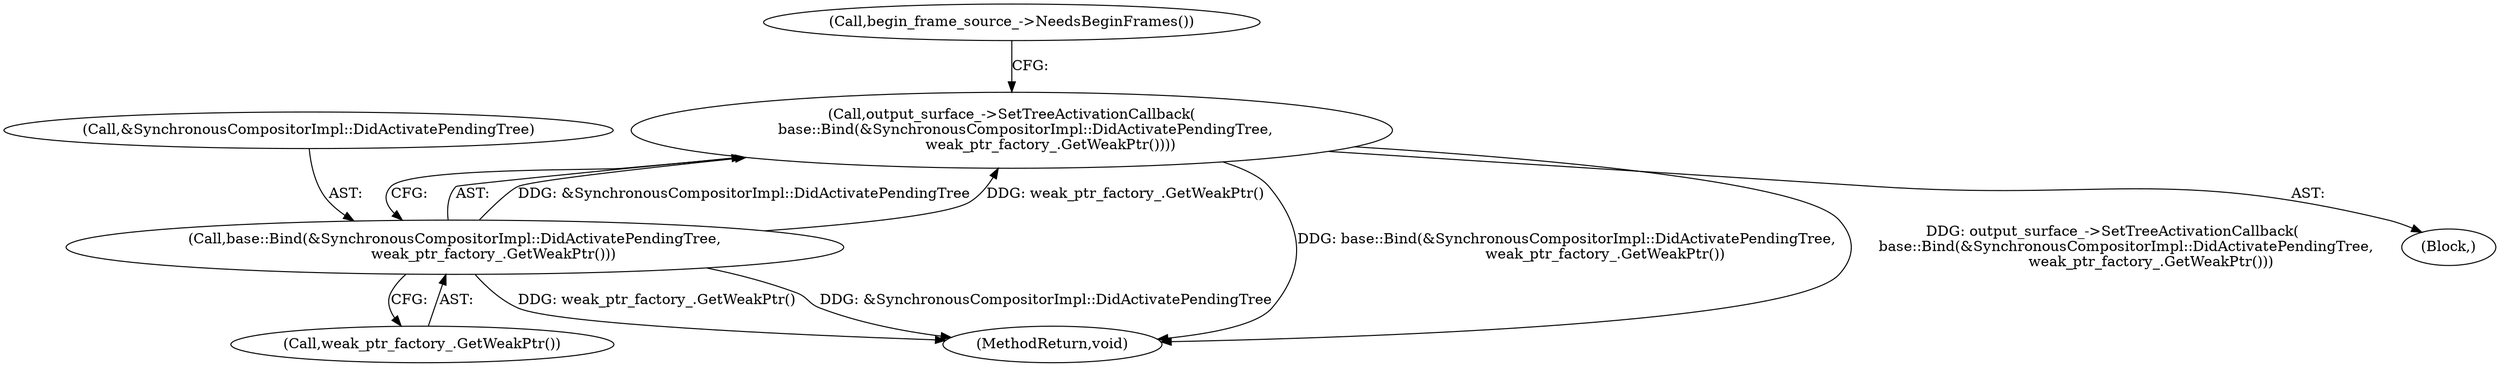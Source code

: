 digraph "1_Chrome_0e3d721470add955c056e3051614f58c7220e85b_4@del" {
"1000129" [label="(Call,output_surface_->SetTreeActivationCallback(\n      base::Bind(&SynchronousCompositorImpl::DidActivatePendingTree,\n                 weak_ptr_factory_.GetWeakPtr())))"];
"1000130" [label="(Call,base::Bind(&SynchronousCompositorImpl::DidActivatePendingTree,\n                 weak_ptr_factory_.GetWeakPtr()))"];
"1000104" [label="(Block,)"];
"1000135" [label="(Call,begin_frame_source_->NeedsBeginFrames())"];
"1000129" [label="(Call,output_surface_->SetTreeActivationCallback(\n      base::Bind(&SynchronousCompositorImpl::DidActivatePendingTree,\n                 weak_ptr_factory_.GetWeakPtr())))"];
"1000131" [label="(Call,&SynchronousCompositorImpl::DidActivatePendingTree)"];
"1000133" [label="(Call,weak_ptr_factory_.GetWeakPtr())"];
"1000140" [label="(MethodReturn,void)"];
"1000130" [label="(Call,base::Bind(&SynchronousCompositorImpl::DidActivatePendingTree,\n                 weak_ptr_factory_.GetWeakPtr()))"];
"1000129" -> "1000104"  [label="AST: "];
"1000129" -> "1000130"  [label="CFG: "];
"1000130" -> "1000129"  [label="AST: "];
"1000135" -> "1000129"  [label="CFG: "];
"1000129" -> "1000140"  [label="DDG: base::Bind(&SynchronousCompositorImpl::DidActivatePendingTree,\n                 weak_ptr_factory_.GetWeakPtr())"];
"1000129" -> "1000140"  [label="DDG: output_surface_->SetTreeActivationCallback(\n      base::Bind(&SynchronousCompositorImpl::DidActivatePendingTree,\n                 weak_ptr_factory_.GetWeakPtr()))"];
"1000130" -> "1000129"  [label="DDG: &SynchronousCompositorImpl::DidActivatePendingTree"];
"1000130" -> "1000129"  [label="DDG: weak_ptr_factory_.GetWeakPtr()"];
"1000130" -> "1000133"  [label="CFG: "];
"1000131" -> "1000130"  [label="AST: "];
"1000133" -> "1000130"  [label="AST: "];
"1000130" -> "1000140"  [label="DDG: weak_ptr_factory_.GetWeakPtr()"];
"1000130" -> "1000140"  [label="DDG: &SynchronousCompositorImpl::DidActivatePendingTree"];
}
